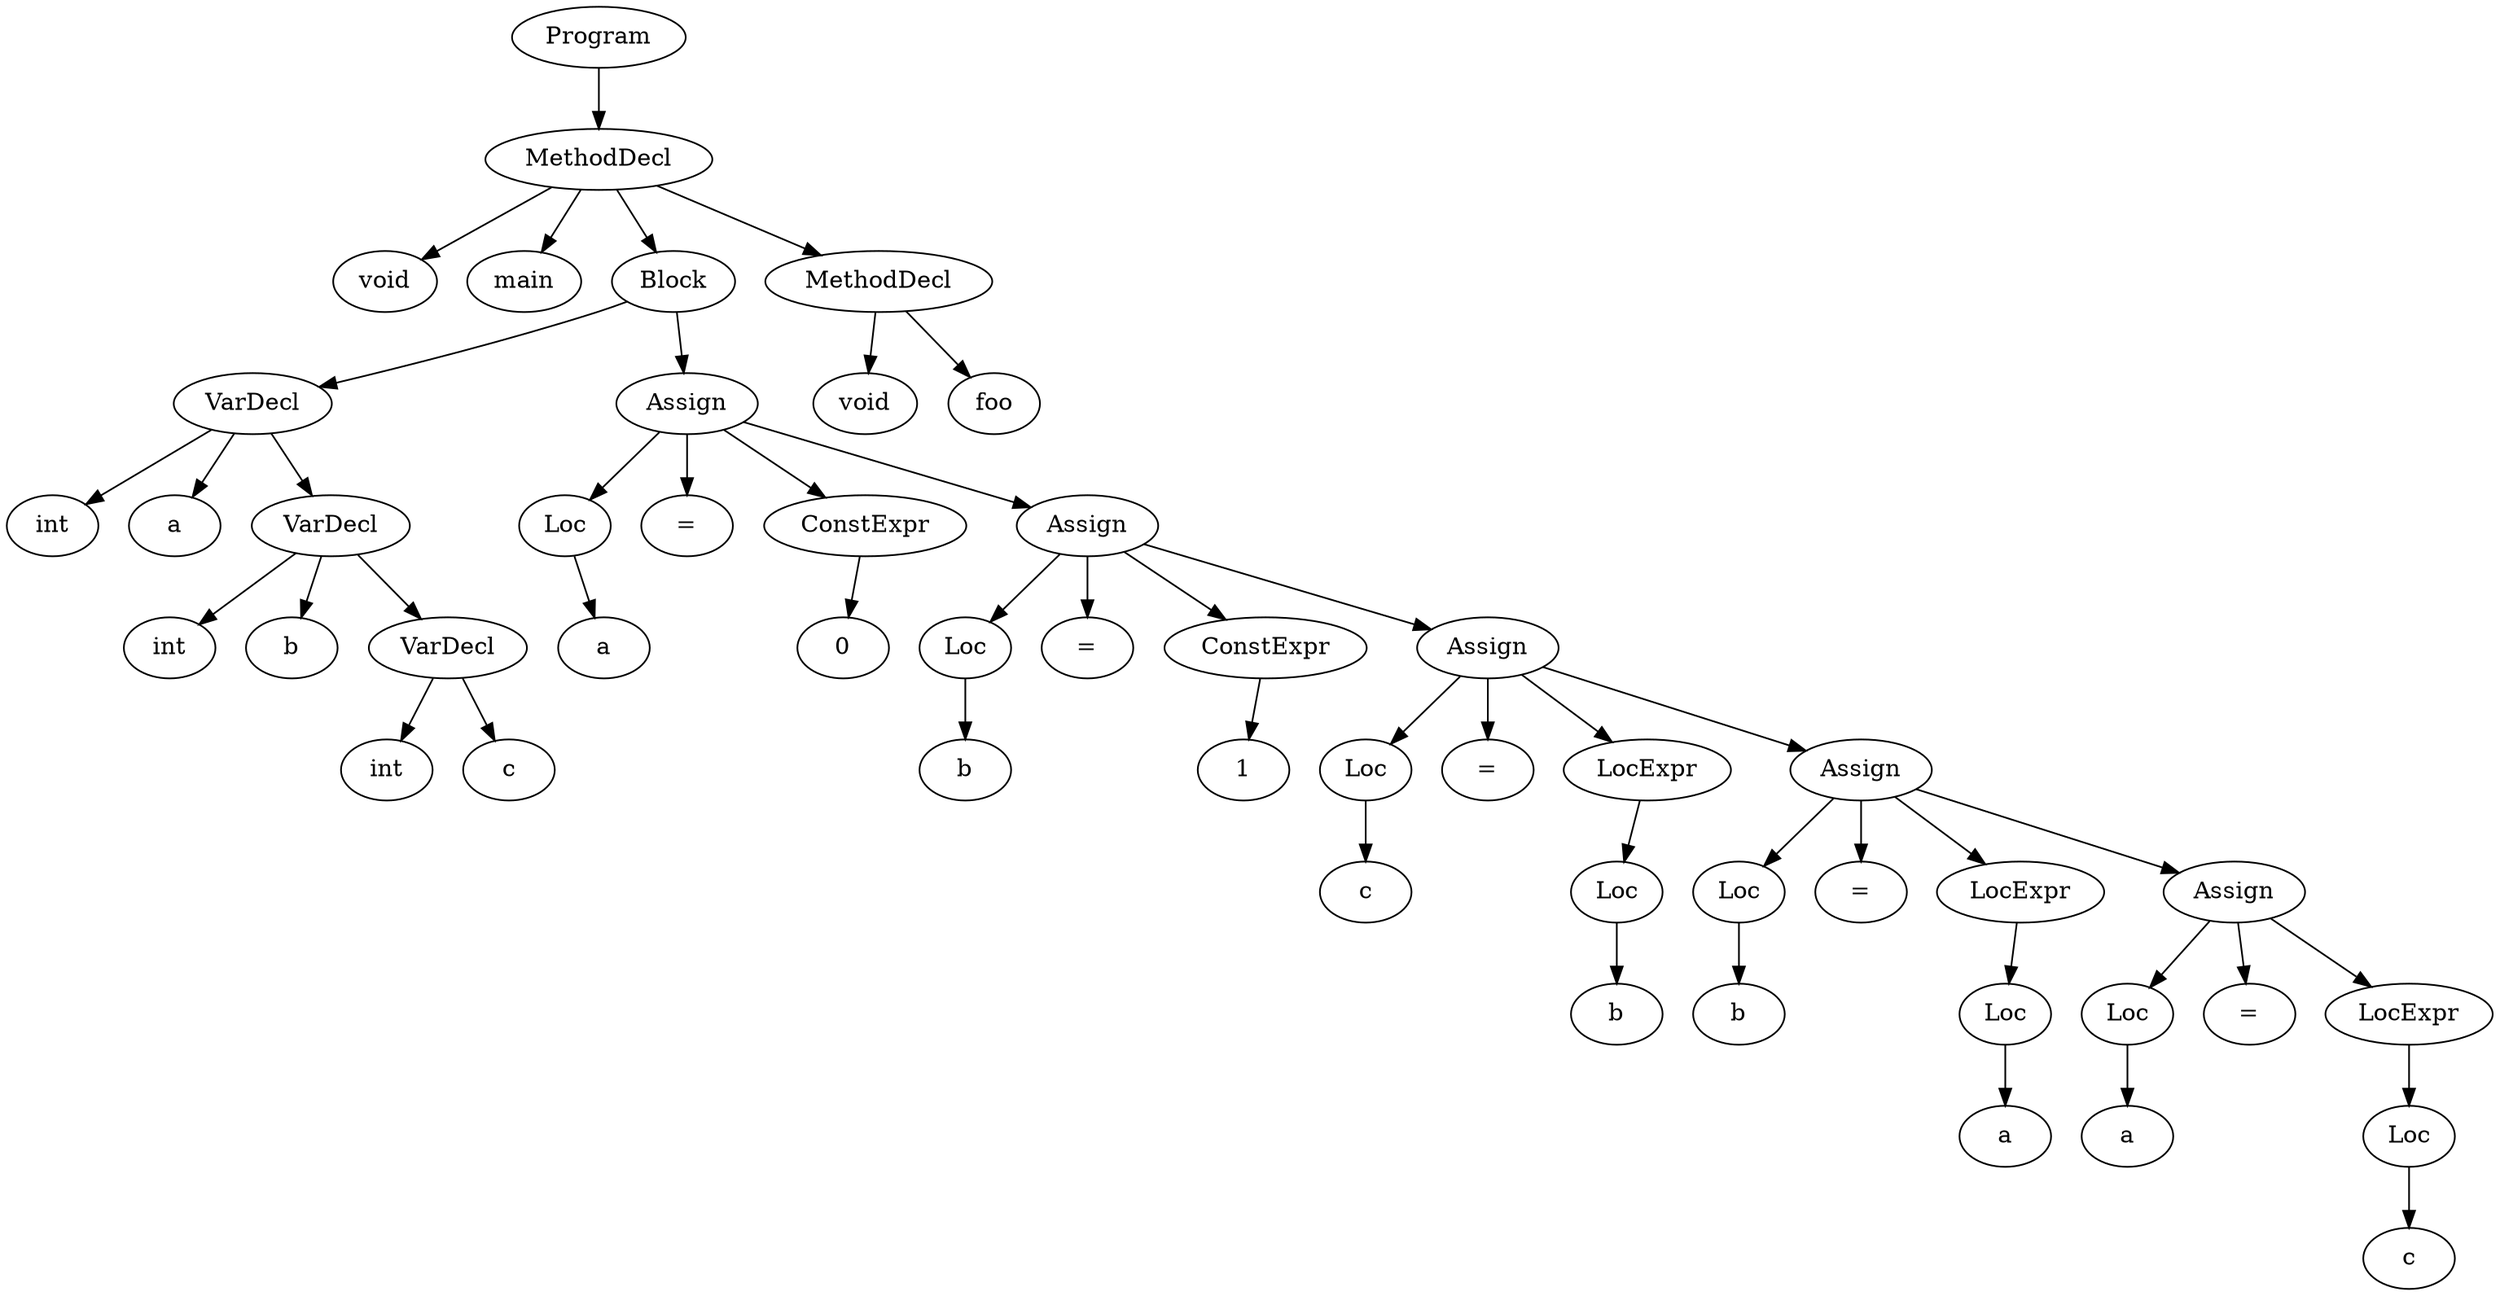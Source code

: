 digraph G {
ordering=out
0 [label="VarDecl"]
1 [label="int"]
0 -> 1
2 [label="a"]
0 -> 2
3 [label="VarDecl"]
4 [label="int"]
3 -> 4
5 [label="b"]
3 -> 5
6 [label="VarDecl"]
7 [label="int"]
6 -> 7
8 [label="c"]
6 -> 8
9 [label="Loc"]
10 [label="a"]
9 -> 10
11 [label="ConstExpr"]
12 [label="0"]
11 -> 12
13 [label="Assign"]
13 -> 9
14 [label="="]
13 -> 14
13 -> 11
15 [label="Loc"]
16 [label="b"]
15 -> 16
17 [label="ConstExpr"]
18 [label="1"]
17 -> 18
19 [label="Assign"]
19 -> 15
20 [label="="]
19 -> 20
19 -> 17
21 [label="Loc"]
22 [label="c"]
21 -> 22
23 [label="Loc"]
24 [label="b"]
23 -> 24
25 [label="LocExpr"]
25 -> 23
26 [label="Assign"]
26 -> 21
27 [label="="]
26 -> 27
26 -> 25
28 [label="Loc"]
29 [label="b"]
28 -> 29
30 [label="Loc"]
31 [label="a"]
30 -> 31
32 [label="LocExpr"]
32 -> 30
33 [label="Assign"]
33 -> 28
34 [label="="]
33 -> 34
33 -> 32
35 [label="Loc"]
36 [label="a"]
35 -> 36
37 [label="Loc"]
38 [label="c"]
37 -> 38
39 [label="LocExpr"]
39 -> 37
40 [label="Assign"]
40 -> 35
41 [label="="]
40 -> 41
40 -> 39
33 -> 40
26 -> 33
19 -> 26
13 -> 19
42 [label="Block"]
42 -> 0
0 -> 3
3 -> 6
42 -> 13
43 [label="MethodDecl"]
44 [label="void"]
43 -> 44
45 [label="main"]
43 -> 45
43 -> 42
46 [label="MethodDecl"]
47 [label="void"]
46 -> 47
48 [label="foo"]
46 -> 48
49 [label="Program"]
49 -> 43
43 -> 46

}
